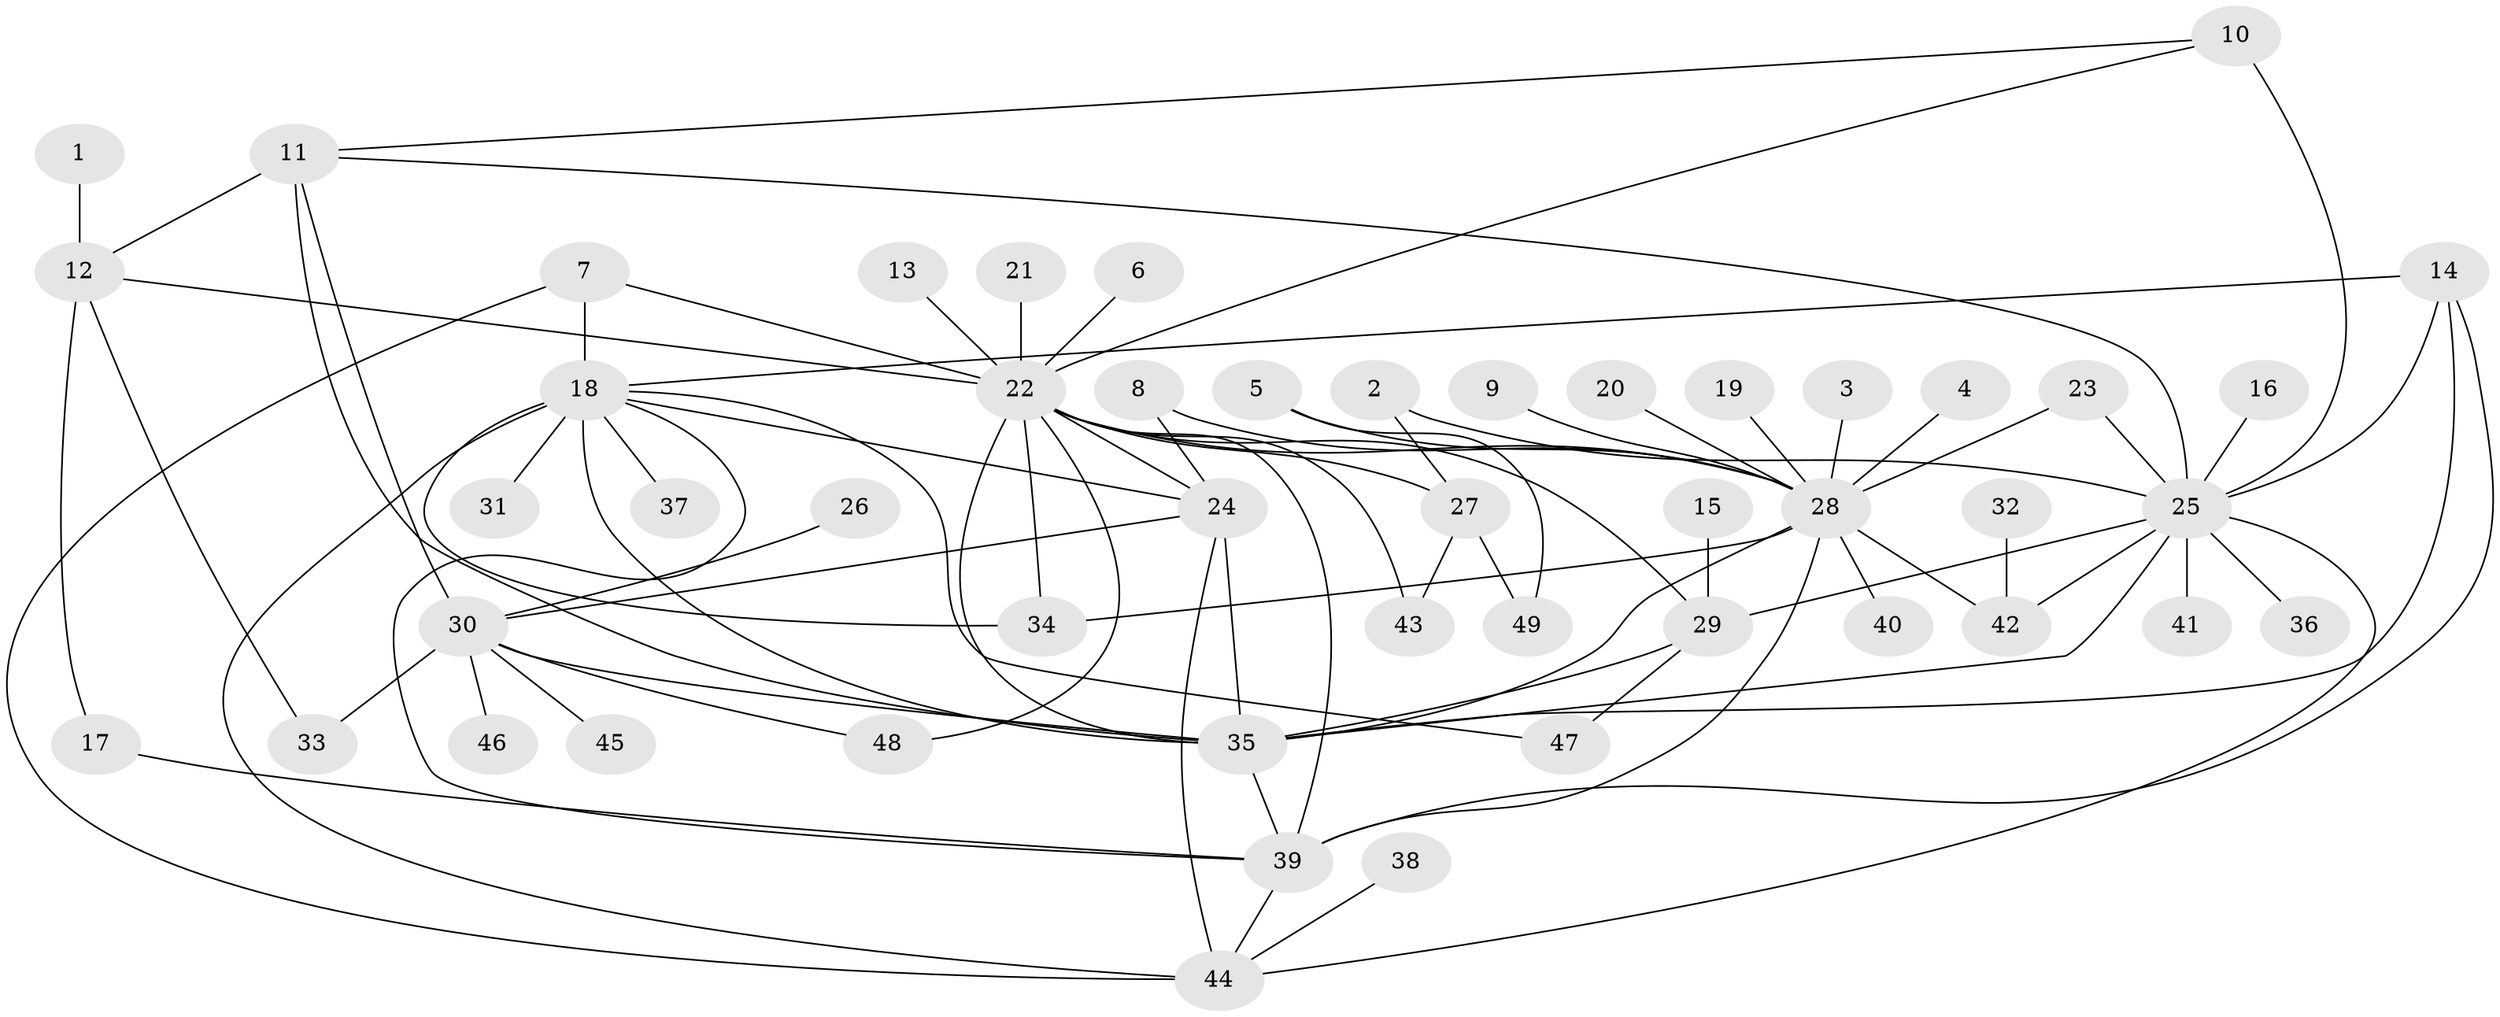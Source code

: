 // original degree distribution, {15: 0.010309278350515464, 3: 0.12371134020618557, 7: 0.030927835051546393, 18: 0.020618556701030927, 4: 0.061855670103092786, 6: 0.020618556701030927, 10: 0.010309278350515464, 1: 0.4845360824742268, 2: 0.17525773195876287, 11: 0.020618556701030927, 5: 0.030927835051546393, 8: 0.010309278350515464}
// Generated by graph-tools (version 1.1) at 2025/01/03/09/25 03:01:48]
// undirected, 49 vertices, 82 edges
graph export_dot {
graph [start="1"]
  node [color=gray90,style=filled];
  1;
  2;
  3;
  4;
  5;
  6;
  7;
  8;
  9;
  10;
  11;
  12;
  13;
  14;
  15;
  16;
  17;
  18;
  19;
  20;
  21;
  22;
  23;
  24;
  25;
  26;
  27;
  28;
  29;
  30;
  31;
  32;
  33;
  34;
  35;
  36;
  37;
  38;
  39;
  40;
  41;
  42;
  43;
  44;
  45;
  46;
  47;
  48;
  49;
  1 -- 12 [weight=1.0];
  2 -- 25 [weight=1.0];
  2 -- 27 [weight=1.0];
  3 -- 28 [weight=1.0];
  4 -- 28 [weight=1.0];
  5 -- 28 [weight=1.0];
  5 -- 49 [weight=1.0];
  6 -- 22 [weight=1.0];
  7 -- 18 [weight=1.0];
  7 -- 22 [weight=1.0];
  7 -- 44 [weight=1.0];
  8 -- 24 [weight=1.0];
  8 -- 28 [weight=1.0];
  9 -- 28 [weight=1.0];
  10 -- 11 [weight=1.0];
  10 -- 22 [weight=1.0];
  10 -- 25 [weight=1.0];
  11 -- 12 [weight=1.0];
  11 -- 25 [weight=1.0];
  11 -- 30 [weight=1.0];
  11 -- 35 [weight=1.0];
  12 -- 17 [weight=1.0];
  12 -- 22 [weight=1.0];
  12 -- 33 [weight=1.0];
  13 -- 22 [weight=1.0];
  14 -- 18 [weight=1.0];
  14 -- 25 [weight=2.0];
  14 -- 35 [weight=1.0];
  14 -- 39 [weight=1.0];
  15 -- 29 [weight=1.0];
  16 -- 25 [weight=1.0];
  17 -- 39 [weight=1.0];
  18 -- 24 [weight=1.0];
  18 -- 31 [weight=1.0];
  18 -- 34 [weight=1.0];
  18 -- 35 [weight=3.0];
  18 -- 37 [weight=1.0];
  18 -- 39 [weight=1.0];
  18 -- 44 [weight=1.0];
  18 -- 47 [weight=1.0];
  19 -- 28 [weight=1.0];
  20 -- 28 [weight=1.0];
  21 -- 22 [weight=1.0];
  22 -- 24 [weight=1.0];
  22 -- 27 [weight=1.0];
  22 -- 28 [weight=1.0];
  22 -- 29 [weight=1.0];
  22 -- 34 [weight=1.0];
  22 -- 35 [weight=2.0];
  22 -- 39 [weight=1.0];
  22 -- 43 [weight=1.0];
  22 -- 48 [weight=1.0];
  23 -- 25 [weight=1.0];
  23 -- 28 [weight=2.0];
  24 -- 30 [weight=1.0];
  24 -- 35 [weight=1.0];
  24 -- 44 [weight=1.0];
  25 -- 29 [weight=1.0];
  25 -- 35 [weight=1.0];
  25 -- 36 [weight=1.0];
  25 -- 41 [weight=1.0];
  25 -- 42 [weight=1.0];
  25 -- 44 [weight=1.0];
  26 -- 30 [weight=1.0];
  27 -- 43 [weight=1.0];
  27 -- 49 [weight=1.0];
  28 -- 34 [weight=1.0];
  28 -- 35 [weight=2.0];
  28 -- 39 [weight=3.0];
  28 -- 40 [weight=1.0];
  28 -- 42 [weight=1.0];
  29 -- 35 [weight=1.0];
  29 -- 47 [weight=1.0];
  30 -- 33 [weight=1.0];
  30 -- 35 [weight=1.0];
  30 -- 45 [weight=1.0];
  30 -- 46 [weight=1.0];
  30 -- 48 [weight=1.0];
  32 -- 42 [weight=1.0];
  35 -- 39 [weight=1.0];
  38 -- 44 [weight=1.0];
  39 -- 44 [weight=1.0];
}
